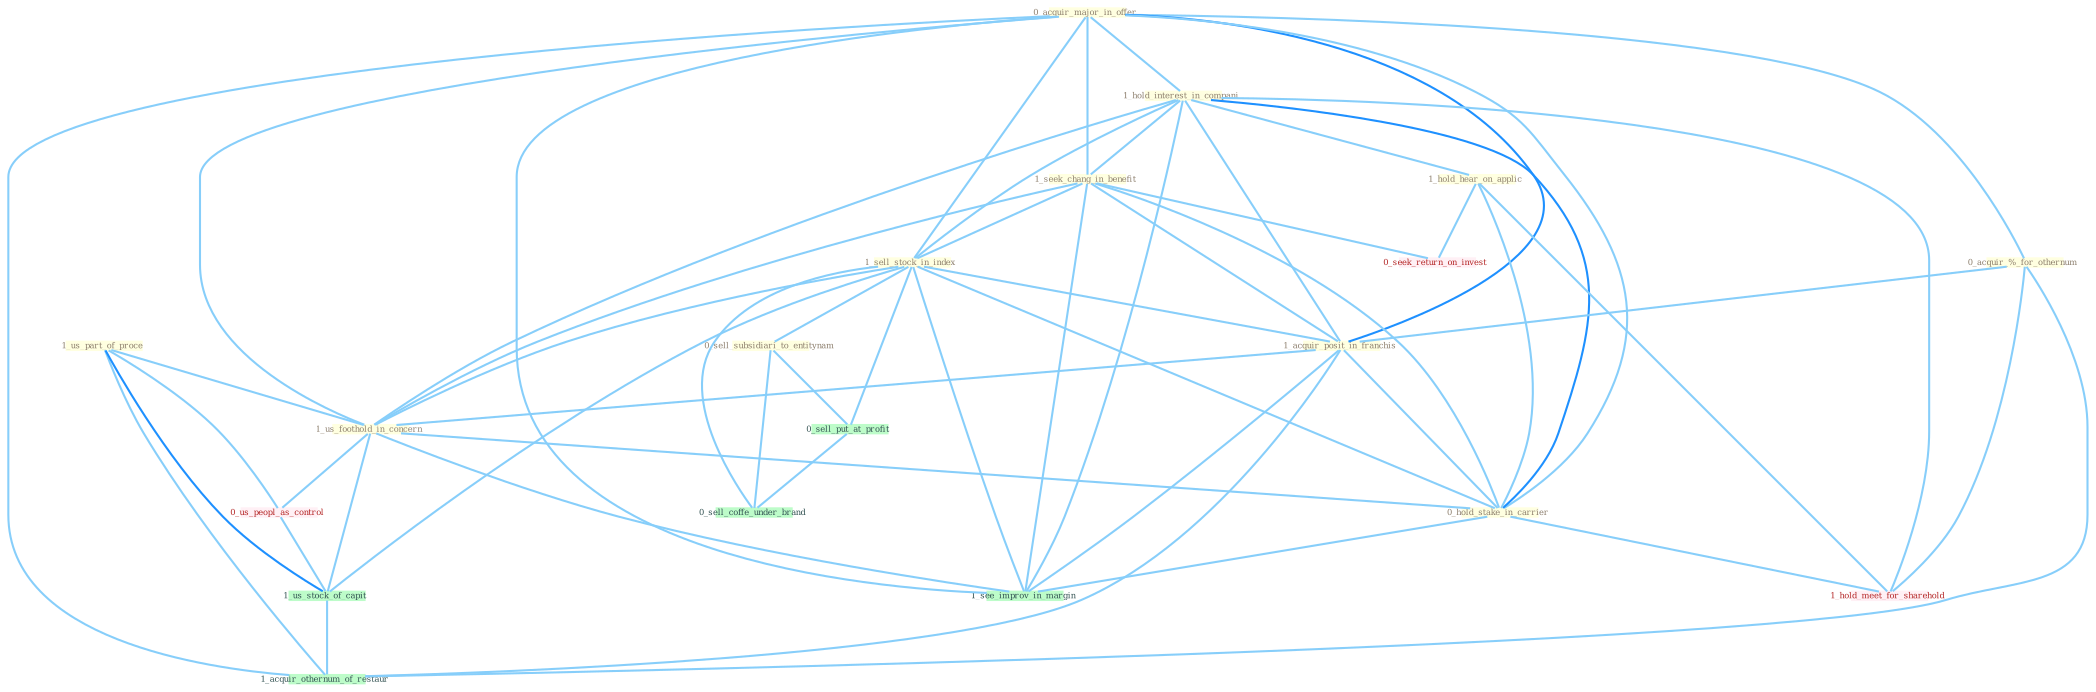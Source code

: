 Graph G{ 
    node
    [shape=polygon,style=filled,width=.5,height=.06,color="#BDFCC9",fixedsize=true,fontsize=4,
    fontcolor="#2f4f4f"];
    {node
    [color="#ffffe0", fontcolor="#8b7d6b"] "0_acquir_major_in_offer " "1_hold_interest_in_compani " "1_seek_chang_in_benefit " "0_acquir_%_for_othernum " "1_hold_hear_on_applic " "1_sell_stock_in_index " "1_acquir_posit_in_franchis " "1_us_part_of_proce " "1_us_foothold_in_concern " "0_sell_subsidiari_to_entitynam " "0_hold_stake_in_carrier "}
{node [color="#fff0f5", fontcolor="#b22222"] "0_us_peopl_as_control " "0_seek_return_on_invest " "1_hold_meet_for_sharehold "}
edge [color="#B0E2FF"];

	"0_acquir_major_in_offer " -- "1_hold_interest_in_compani " [w="1", color="#87cefa" ];
	"0_acquir_major_in_offer " -- "1_seek_chang_in_benefit " [w="1", color="#87cefa" ];
	"0_acquir_major_in_offer " -- "0_acquir_%_for_othernum " [w="1", color="#87cefa" ];
	"0_acquir_major_in_offer " -- "1_sell_stock_in_index " [w="1", color="#87cefa" ];
	"0_acquir_major_in_offer " -- "1_acquir_posit_in_franchis " [w="2", color="#1e90ff" , len=0.8];
	"0_acquir_major_in_offer " -- "1_us_foothold_in_concern " [w="1", color="#87cefa" ];
	"0_acquir_major_in_offer " -- "0_hold_stake_in_carrier " [w="1", color="#87cefa" ];
	"0_acquir_major_in_offer " -- "1_see_improv_in_margin " [w="1", color="#87cefa" ];
	"0_acquir_major_in_offer " -- "1_acquir_othernum_of_restaur " [w="1", color="#87cefa" ];
	"1_hold_interest_in_compani " -- "1_seek_chang_in_benefit " [w="1", color="#87cefa" ];
	"1_hold_interest_in_compani " -- "1_hold_hear_on_applic " [w="1", color="#87cefa" ];
	"1_hold_interest_in_compani " -- "1_sell_stock_in_index " [w="1", color="#87cefa" ];
	"1_hold_interest_in_compani " -- "1_acquir_posit_in_franchis " [w="1", color="#87cefa" ];
	"1_hold_interest_in_compani " -- "1_us_foothold_in_concern " [w="1", color="#87cefa" ];
	"1_hold_interest_in_compani " -- "0_hold_stake_in_carrier " [w="2", color="#1e90ff" , len=0.8];
	"1_hold_interest_in_compani " -- "1_see_improv_in_margin " [w="1", color="#87cefa" ];
	"1_hold_interest_in_compani " -- "1_hold_meet_for_sharehold " [w="1", color="#87cefa" ];
	"1_seek_chang_in_benefit " -- "1_sell_stock_in_index " [w="1", color="#87cefa" ];
	"1_seek_chang_in_benefit " -- "1_acquir_posit_in_franchis " [w="1", color="#87cefa" ];
	"1_seek_chang_in_benefit " -- "1_us_foothold_in_concern " [w="1", color="#87cefa" ];
	"1_seek_chang_in_benefit " -- "0_hold_stake_in_carrier " [w="1", color="#87cefa" ];
	"1_seek_chang_in_benefit " -- "0_seek_return_on_invest " [w="1", color="#87cefa" ];
	"1_seek_chang_in_benefit " -- "1_see_improv_in_margin " [w="1", color="#87cefa" ];
	"0_acquir_%_for_othernum " -- "1_acquir_posit_in_franchis " [w="1", color="#87cefa" ];
	"0_acquir_%_for_othernum " -- "1_hold_meet_for_sharehold " [w="1", color="#87cefa" ];
	"0_acquir_%_for_othernum " -- "1_acquir_othernum_of_restaur " [w="1", color="#87cefa" ];
	"1_hold_hear_on_applic " -- "0_hold_stake_in_carrier " [w="1", color="#87cefa" ];
	"1_hold_hear_on_applic " -- "0_seek_return_on_invest " [w="1", color="#87cefa" ];
	"1_hold_hear_on_applic " -- "1_hold_meet_for_sharehold " [w="1", color="#87cefa" ];
	"1_sell_stock_in_index " -- "1_acquir_posit_in_franchis " [w="1", color="#87cefa" ];
	"1_sell_stock_in_index " -- "1_us_foothold_in_concern " [w="1", color="#87cefa" ];
	"1_sell_stock_in_index " -- "0_sell_subsidiari_to_entitynam " [w="1", color="#87cefa" ];
	"1_sell_stock_in_index " -- "0_hold_stake_in_carrier " [w="1", color="#87cefa" ];
	"1_sell_stock_in_index " -- "0_sell_put_at_profit " [w="1", color="#87cefa" ];
	"1_sell_stock_in_index " -- "1_us_stock_of_capit " [w="1", color="#87cefa" ];
	"1_sell_stock_in_index " -- "1_see_improv_in_margin " [w="1", color="#87cefa" ];
	"1_sell_stock_in_index " -- "0_sell_coffe_under_brand " [w="1", color="#87cefa" ];
	"1_acquir_posit_in_franchis " -- "1_us_foothold_in_concern " [w="1", color="#87cefa" ];
	"1_acquir_posit_in_franchis " -- "0_hold_stake_in_carrier " [w="1", color="#87cefa" ];
	"1_acquir_posit_in_franchis " -- "1_see_improv_in_margin " [w="1", color="#87cefa" ];
	"1_acquir_posit_in_franchis " -- "1_acquir_othernum_of_restaur " [w="1", color="#87cefa" ];
	"1_us_part_of_proce " -- "1_us_foothold_in_concern " [w="1", color="#87cefa" ];
	"1_us_part_of_proce " -- "0_us_peopl_as_control " [w="1", color="#87cefa" ];
	"1_us_part_of_proce " -- "1_us_stock_of_capit " [w="2", color="#1e90ff" , len=0.8];
	"1_us_part_of_proce " -- "1_acquir_othernum_of_restaur " [w="1", color="#87cefa" ];
	"1_us_foothold_in_concern " -- "0_hold_stake_in_carrier " [w="1", color="#87cefa" ];
	"1_us_foothold_in_concern " -- "0_us_peopl_as_control " [w="1", color="#87cefa" ];
	"1_us_foothold_in_concern " -- "1_us_stock_of_capit " [w="1", color="#87cefa" ];
	"1_us_foothold_in_concern " -- "1_see_improv_in_margin " [w="1", color="#87cefa" ];
	"0_sell_subsidiari_to_entitynam " -- "0_sell_put_at_profit " [w="1", color="#87cefa" ];
	"0_sell_subsidiari_to_entitynam " -- "0_sell_coffe_under_brand " [w="1", color="#87cefa" ];
	"0_hold_stake_in_carrier " -- "1_see_improv_in_margin " [w="1", color="#87cefa" ];
	"0_hold_stake_in_carrier " -- "1_hold_meet_for_sharehold " [w="1", color="#87cefa" ];
	"0_us_peopl_as_control " -- "1_us_stock_of_capit " [w="1", color="#87cefa" ];
	"0_sell_put_at_profit " -- "0_sell_coffe_under_brand " [w="1", color="#87cefa" ];
	"1_us_stock_of_capit " -- "1_acquir_othernum_of_restaur " [w="1", color="#87cefa" ];
}